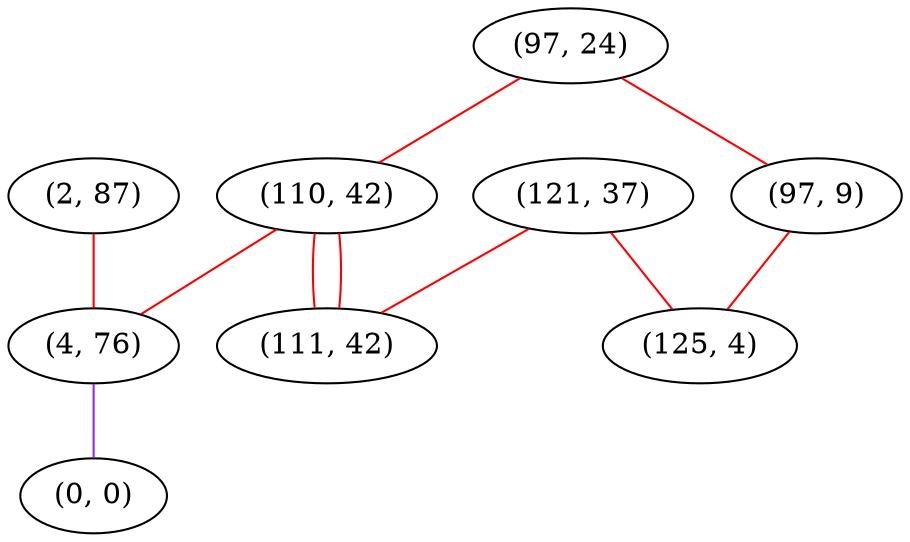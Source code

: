 graph "" {
"(97, 24)";
"(110, 42)";
"(121, 37)";
"(111, 42)";
"(2, 87)";
"(4, 76)";
"(97, 9)";
"(0, 0)";
"(125, 4)";
"(97, 24)" -- "(110, 42)"  [color=red, key=0, weight=1];
"(97, 24)" -- "(97, 9)"  [color=red, key=0, weight=1];
"(110, 42)" -- "(4, 76)"  [color=red, key=0, weight=1];
"(110, 42)" -- "(111, 42)"  [color=red, key=0, weight=1];
"(110, 42)" -- "(111, 42)"  [color=red, key=1, weight=1];
"(121, 37)" -- "(125, 4)"  [color=red, key=0, weight=1];
"(121, 37)" -- "(111, 42)"  [color=red, key=0, weight=1];
"(2, 87)" -- "(4, 76)"  [color=red, key=0, weight=1];
"(4, 76)" -- "(0, 0)"  [color=purple, key=0, weight=4];
"(97, 9)" -- "(125, 4)"  [color=red, key=0, weight=1];
}
